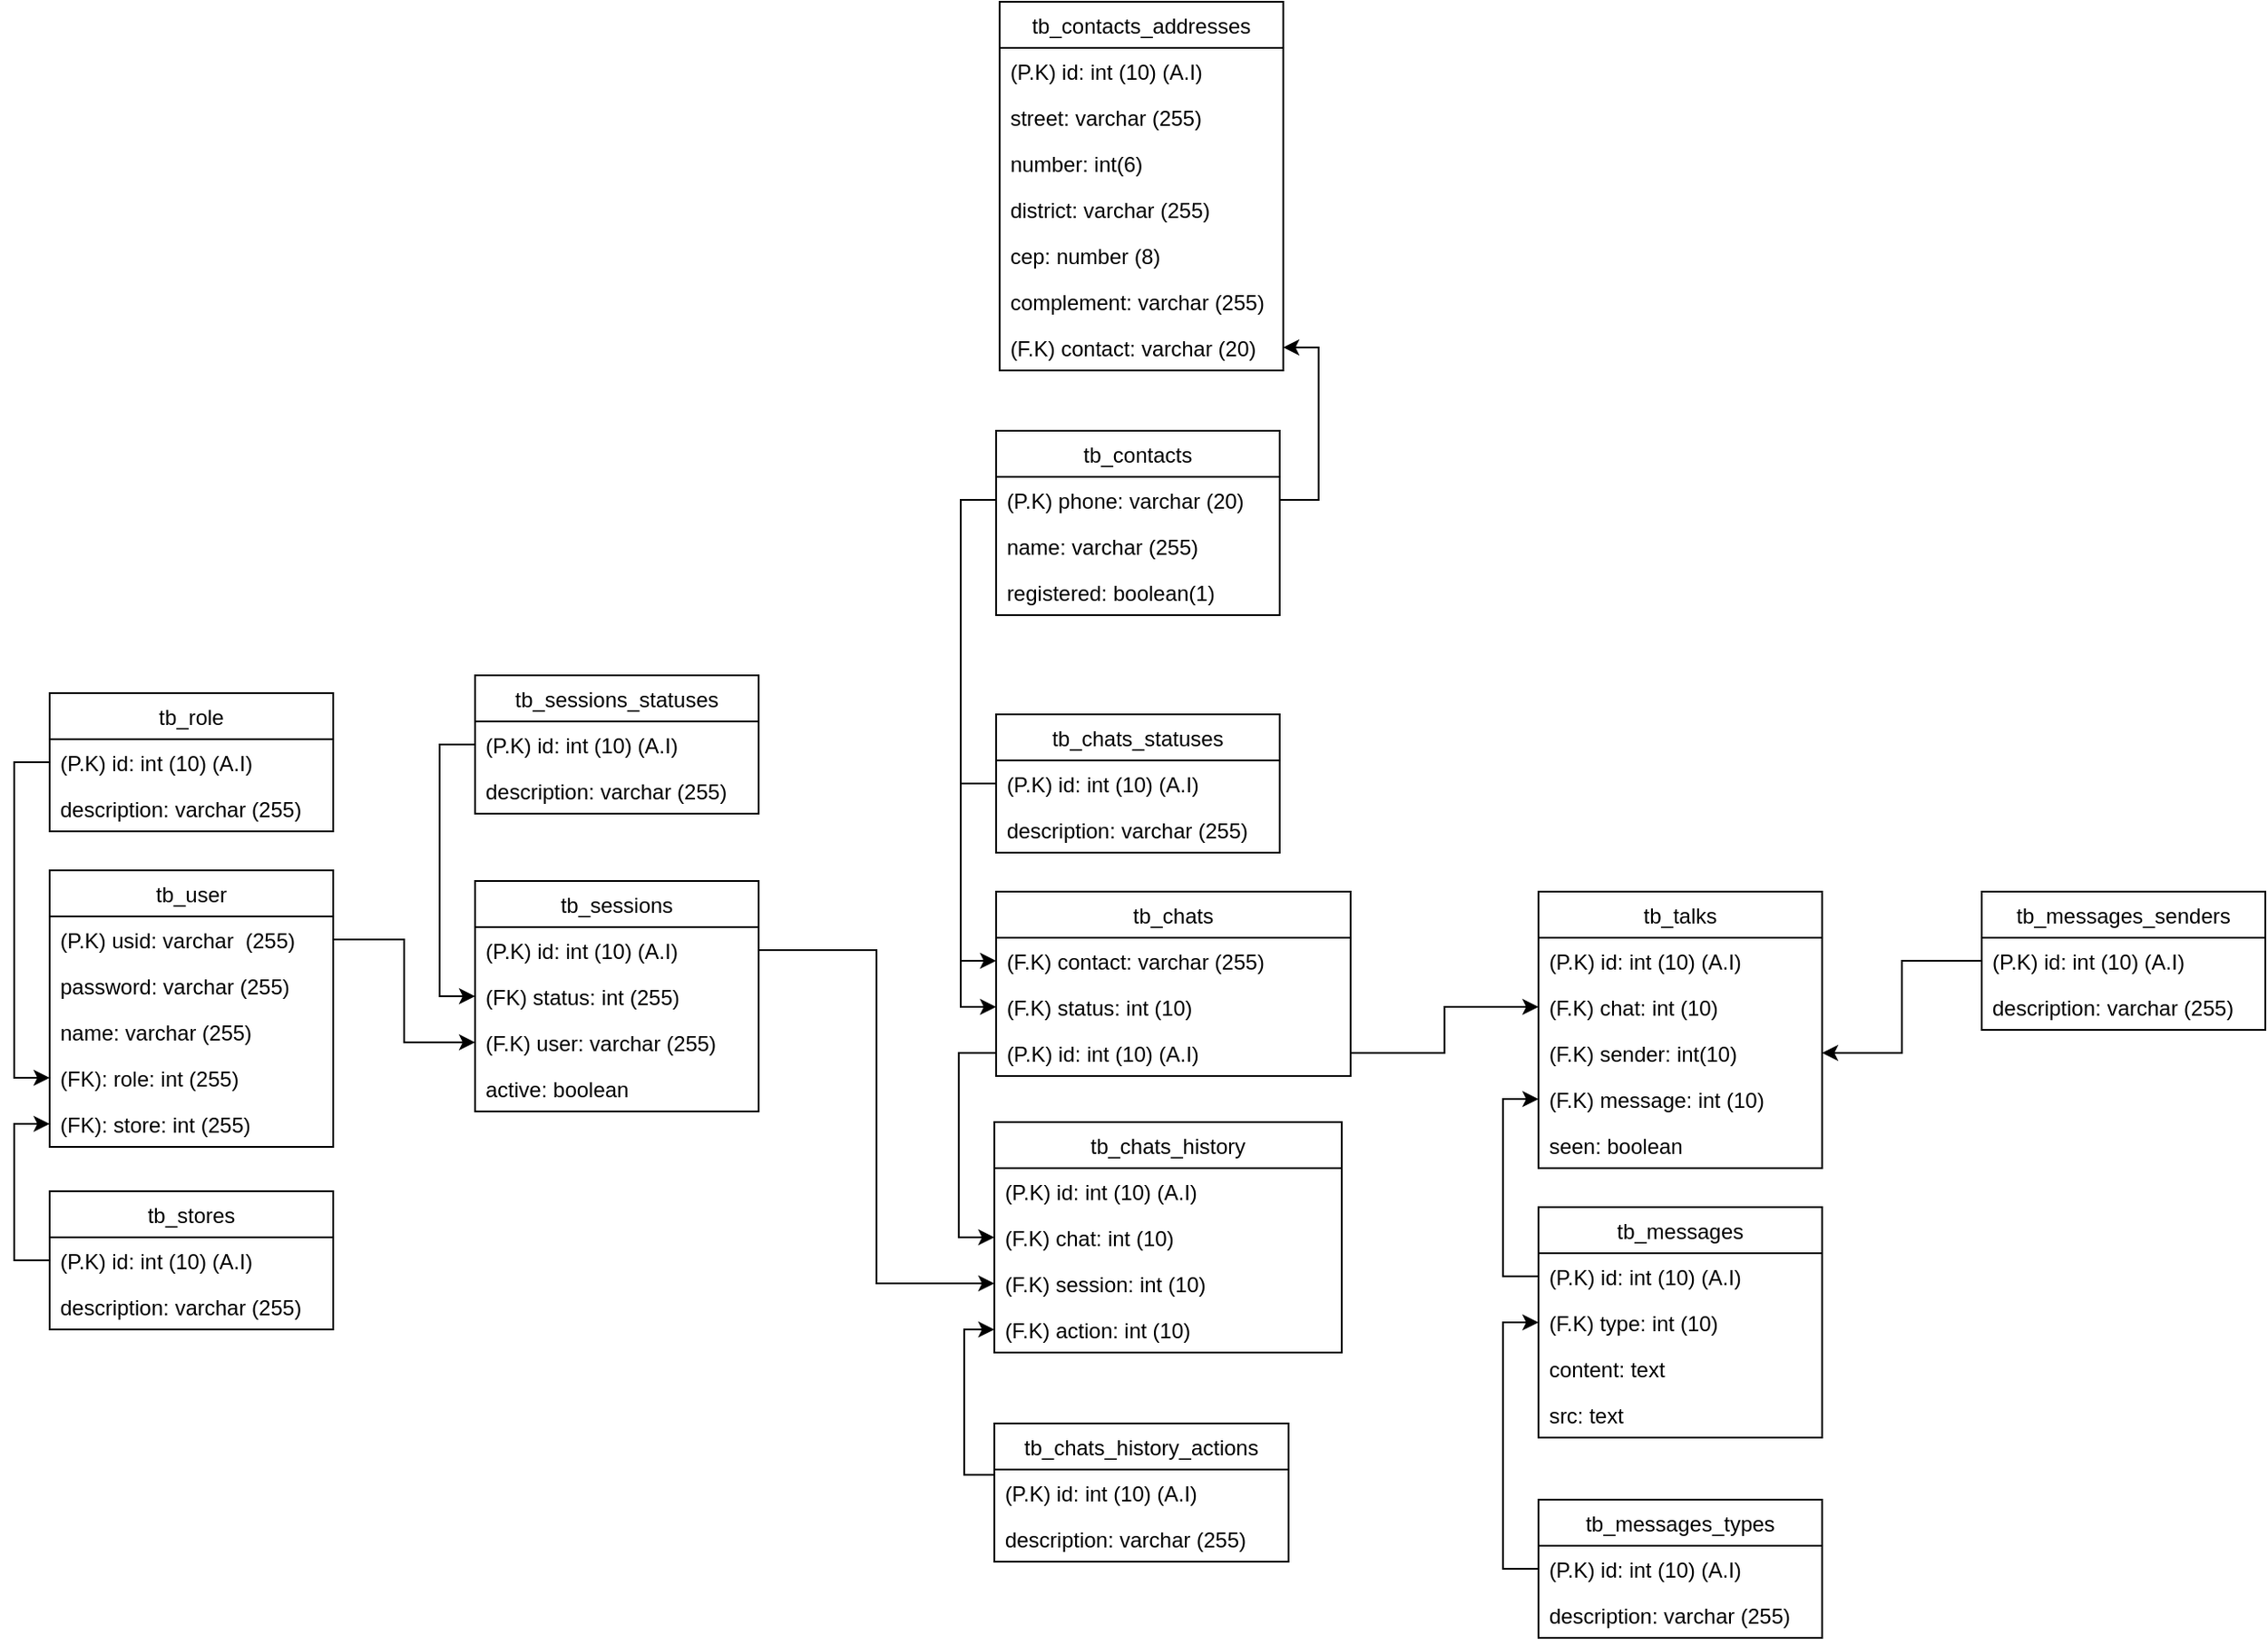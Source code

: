 <mxfile version="20.8.16" type="device"><diagram id="2EcTxf1iNhqxiwhbjNXl" name="Página-1"><mxGraphModel dx="1098" dy="1827" grid="1" gridSize="10" guides="1" tooltips="1" connect="1" arrows="1" fold="1" page="1" pageScale="1" pageWidth="827" pageHeight="1169" math="0" shadow="0"><root><mxCell id="0"/><mxCell id="1" parent="0"/><mxCell id="K1PLy7R-5NIHzpUvjpQg-1" value="tb_user" style="swimlane;fontStyle=0;childLayout=stackLayout;horizontal=1;startSize=26;fillColor=none;horizontalStack=0;resizeParent=1;resizeParentMax=0;resizeLast=0;collapsible=1;marginBottom=0;" parent="1" vertex="1"><mxGeometry x="160" y="230" width="160" height="156" as="geometry"/></mxCell><mxCell id="K1PLy7R-5NIHzpUvjpQg-2" value="(P.K) usid: varchar  (255)" style="text;strokeColor=none;fillColor=none;align=left;verticalAlign=top;spacingLeft=4;spacingRight=4;overflow=hidden;rotatable=0;points=[[0,0.5],[1,0.5]];portConstraint=eastwest;" parent="K1PLy7R-5NIHzpUvjpQg-1" vertex="1"><mxGeometry y="26" width="160" height="26" as="geometry"/></mxCell><mxCell id="K1PLy7R-5NIHzpUvjpQg-3" value="password: varchar (255)" style="text;strokeColor=none;fillColor=none;align=left;verticalAlign=top;spacingLeft=4;spacingRight=4;overflow=hidden;rotatable=0;points=[[0,0.5],[1,0.5]];portConstraint=eastwest;" parent="K1PLy7R-5NIHzpUvjpQg-1" vertex="1"><mxGeometry y="52" width="160" height="26" as="geometry"/></mxCell><mxCell id="K1PLy7R-5NIHzpUvjpQg-4" value="name: varchar (255)" style="text;strokeColor=none;fillColor=none;align=left;verticalAlign=top;spacingLeft=4;spacingRight=4;overflow=hidden;rotatable=0;points=[[0,0.5],[1,0.5]];portConstraint=eastwest;" parent="K1PLy7R-5NIHzpUvjpQg-1" vertex="1"><mxGeometry y="78" width="160" height="26" as="geometry"/></mxCell><mxCell id="K1PLy7R-5NIHzpUvjpQg-5" value="(FK): role: int (255)" style="text;strokeColor=none;fillColor=none;align=left;verticalAlign=top;spacingLeft=4;spacingRight=4;overflow=hidden;rotatable=0;points=[[0,0.5],[1,0.5]];portConstraint=eastwest;" parent="K1PLy7R-5NIHzpUvjpQg-1" vertex="1"><mxGeometry y="104" width="160" height="26" as="geometry"/></mxCell><mxCell id="ibkgwpEiyWrWjp9flBz_-4" value="(FK): store: int (255)" style="text;strokeColor=none;fillColor=none;align=left;verticalAlign=top;spacingLeft=4;spacingRight=4;overflow=hidden;rotatable=0;points=[[0,0.5],[1,0.5]];portConstraint=eastwest;" parent="K1PLy7R-5NIHzpUvjpQg-1" vertex="1"><mxGeometry y="130" width="160" height="26" as="geometry"/></mxCell><mxCell id="K1PLy7R-5NIHzpUvjpQg-6" value="tb_role" style="swimlane;fontStyle=0;childLayout=stackLayout;horizontal=1;startSize=26;fillColor=none;horizontalStack=0;resizeParent=1;resizeParentMax=0;resizeLast=0;collapsible=1;marginBottom=0;" parent="1" vertex="1"><mxGeometry x="160" y="130" width="160" height="78" as="geometry"/></mxCell><mxCell id="K1PLy7R-5NIHzpUvjpQg-7" value="(P.K) id: int (10) (A.I)" style="text;strokeColor=none;fillColor=none;align=left;verticalAlign=top;spacingLeft=4;spacingRight=4;overflow=hidden;rotatable=0;points=[[0,0.5],[1,0.5]];portConstraint=eastwest;" parent="K1PLy7R-5NIHzpUvjpQg-6" vertex="1"><mxGeometry y="26" width="160" height="26" as="geometry"/></mxCell><mxCell id="K1PLy7R-5NIHzpUvjpQg-8" value="description: varchar (255)" style="text;strokeColor=none;fillColor=none;align=left;verticalAlign=top;spacingLeft=4;spacingRight=4;overflow=hidden;rotatable=0;points=[[0,0.5],[1,0.5]];portConstraint=eastwest;" parent="K1PLy7R-5NIHzpUvjpQg-6" vertex="1"><mxGeometry y="52" width="160" height="26" as="geometry"/></mxCell><mxCell id="K1PLy7R-5NIHzpUvjpQg-10" style="edgeStyle=orthogonalEdgeStyle;rounded=0;orthogonalLoop=1;jettySize=auto;html=1;entryX=0;entryY=0.5;entryDx=0;entryDy=0;" parent="1" source="K1PLy7R-5NIHzpUvjpQg-7" target="K1PLy7R-5NIHzpUvjpQg-5" edge="1"><mxGeometry relative="1" as="geometry"/></mxCell><mxCell id="K1PLy7R-5NIHzpUvjpQg-11" value="tb_chats" style="swimlane;fontStyle=0;childLayout=stackLayout;horizontal=1;startSize=26;fillColor=none;horizontalStack=0;resizeParent=1;resizeParentMax=0;resizeLast=0;collapsible=1;marginBottom=0;" parent="1" vertex="1"><mxGeometry x="693.94" y="242" width="200" height="104" as="geometry"/></mxCell><mxCell id="K1PLy7R-5NIHzpUvjpQg-14" value="(F.K) contact: varchar (255)" style="text;strokeColor=none;fillColor=none;align=left;verticalAlign=top;spacingLeft=4;spacingRight=4;overflow=hidden;rotatable=0;points=[[0,0.5],[1,0.5]];portConstraint=eastwest;" parent="K1PLy7R-5NIHzpUvjpQg-11" vertex="1"><mxGeometry y="26" width="200" height="26" as="geometry"/></mxCell><mxCell id="K1PLy7R-5NIHzpUvjpQg-13" value="(F.K) status: int (10)" style="text;strokeColor=none;fillColor=none;align=left;verticalAlign=top;spacingLeft=4;spacingRight=4;overflow=hidden;rotatable=0;points=[[0,0.5],[1,0.5]];portConstraint=eastwest;" parent="K1PLy7R-5NIHzpUvjpQg-11" vertex="1"><mxGeometry y="52" width="200" height="26" as="geometry"/></mxCell><mxCell id="K1PLy7R-5NIHzpUvjpQg-12" value="(P.K) id: int (10) (A.I)" style="text;strokeColor=none;fillColor=none;align=left;verticalAlign=top;spacingLeft=4;spacingRight=4;overflow=hidden;rotatable=0;points=[[0,0.5],[1,0.5]];portConstraint=eastwest;" parent="K1PLy7R-5NIHzpUvjpQg-11" vertex="1"><mxGeometry y="78" width="200" height="26" as="geometry"/></mxCell><mxCell id="K1PLy7R-5NIHzpUvjpQg-19" value="tb_chats_statuses" style="swimlane;fontStyle=0;childLayout=stackLayout;horizontal=1;startSize=26;fillColor=none;horizontalStack=0;resizeParent=1;resizeParentMax=0;resizeLast=0;collapsible=1;marginBottom=0;" parent="1" vertex="1"><mxGeometry x="693.94" y="142" width="160" height="78" as="geometry"/></mxCell><mxCell id="K1PLy7R-5NIHzpUvjpQg-20" value="(P.K) id: int (10) (A.I)" style="text;strokeColor=none;fillColor=none;align=left;verticalAlign=top;spacingLeft=4;spacingRight=4;overflow=hidden;rotatable=0;points=[[0,0.5],[1,0.5]];portConstraint=eastwest;" parent="K1PLy7R-5NIHzpUvjpQg-19" vertex="1"><mxGeometry y="26" width="160" height="26" as="geometry"/></mxCell><mxCell id="K1PLy7R-5NIHzpUvjpQg-21" value="description: varchar (255)" style="text;strokeColor=none;fillColor=none;align=left;verticalAlign=top;spacingLeft=4;spacingRight=4;overflow=hidden;rotatable=0;points=[[0,0.5],[1,0.5]];portConstraint=eastwest;" parent="K1PLy7R-5NIHzpUvjpQg-19" vertex="1"><mxGeometry y="52" width="160" height="26" as="geometry"/></mxCell><mxCell id="K1PLy7R-5NIHzpUvjpQg-30" value="tb_contacts" style="swimlane;fontStyle=0;childLayout=stackLayout;horizontal=1;startSize=26;fillColor=none;horizontalStack=0;resizeParent=1;resizeParentMax=0;resizeLast=0;collapsible=1;marginBottom=0;" parent="1" vertex="1"><mxGeometry x="693.94" y="-18" width="160" height="104" as="geometry"/></mxCell><mxCell id="K1PLy7R-5NIHzpUvjpQg-31" value="(P.K) phone: varchar (20)" style="text;strokeColor=none;fillColor=none;align=left;verticalAlign=top;spacingLeft=4;spacingRight=4;overflow=hidden;rotatable=0;points=[[0,0.5],[1,0.5]];portConstraint=eastwest;" parent="K1PLy7R-5NIHzpUvjpQg-30" vertex="1"><mxGeometry y="26" width="160" height="26" as="geometry"/></mxCell><mxCell id="K1PLy7R-5NIHzpUvjpQg-32" value="name: varchar (255)" style="text;strokeColor=none;fillColor=none;align=left;verticalAlign=top;spacingLeft=4;spacingRight=4;overflow=hidden;rotatable=0;points=[[0,0.5],[1,0.5]];portConstraint=eastwest;" parent="K1PLy7R-5NIHzpUvjpQg-30" vertex="1"><mxGeometry y="52" width="160" height="26" as="geometry"/></mxCell><mxCell id="K1PLy7R-5NIHzpUvjpQg-34" value="registered: boolean(1)" style="text;strokeColor=none;fillColor=none;align=left;verticalAlign=top;spacingLeft=4;spacingRight=4;overflow=hidden;rotatable=0;points=[[0,0.5],[1,0.5]];portConstraint=eastwest;" parent="K1PLy7R-5NIHzpUvjpQg-30" vertex="1"><mxGeometry y="78" width="160" height="26" as="geometry"/></mxCell><mxCell id="K1PLy7R-5NIHzpUvjpQg-39" value="tb_chats_history" style="swimlane;fontStyle=0;childLayout=stackLayout;horizontal=1;startSize=26;fillColor=none;horizontalStack=0;resizeParent=1;resizeParentMax=0;resizeLast=0;collapsible=1;marginBottom=0;" parent="1" vertex="1"><mxGeometry x="692.94" y="372" width="196" height="130" as="geometry"/></mxCell><mxCell id="K1PLy7R-5NIHzpUvjpQg-40" value="(P.K) id: int (10) (A.I)" style="text;strokeColor=none;fillColor=none;align=left;verticalAlign=top;spacingLeft=4;spacingRight=4;overflow=hidden;rotatable=0;points=[[0,0.5],[1,0.5]];portConstraint=eastwest;" parent="K1PLy7R-5NIHzpUvjpQg-39" vertex="1"><mxGeometry y="26" width="196" height="26" as="geometry"/></mxCell><mxCell id="K1PLy7R-5NIHzpUvjpQg-41" value="(F.K) chat: int (10)" style="text;strokeColor=none;fillColor=none;align=left;verticalAlign=top;spacingLeft=4;spacingRight=4;overflow=hidden;rotatable=0;points=[[0,0.5],[1,0.5]];portConstraint=eastwest;" parent="K1PLy7R-5NIHzpUvjpQg-39" vertex="1"><mxGeometry y="52" width="196" height="26" as="geometry"/></mxCell><mxCell id="K1PLy7R-5NIHzpUvjpQg-43" value="(F.K) session: int (10)" style="text;strokeColor=none;fillColor=none;align=left;verticalAlign=top;spacingLeft=4;spacingRight=4;overflow=hidden;rotatable=0;points=[[0,0.5],[1,0.5]];portConstraint=eastwest;" parent="K1PLy7R-5NIHzpUvjpQg-39" vertex="1"><mxGeometry y="78" width="196" height="26" as="geometry"/></mxCell><mxCell id="K1PLy7R-5NIHzpUvjpQg-42" value="(F.K) action: int (10)" style="text;strokeColor=none;fillColor=none;align=left;verticalAlign=top;spacingLeft=4;spacingRight=4;overflow=hidden;rotatable=0;points=[[0,0.5],[1,0.5]];portConstraint=eastwest;" parent="K1PLy7R-5NIHzpUvjpQg-39" vertex="1"><mxGeometry y="104" width="196" height="26" as="geometry"/></mxCell><mxCell id="K1PLy7R-5NIHzpUvjpQg-48" value="tb_chats_history_actions" style="swimlane;fontStyle=0;childLayout=stackLayout;horizontal=1;startSize=26;fillColor=none;horizontalStack=0;resizeParent=1;resizeParentMax=0;resizeLast=0;collapsible=1;marginBottom=0;" parent="1" vertex="1"><mxGeometry x="692.94" y="542" width="166" height="78" as="geometry"/></mxCell><mxCell id="K1PLy7R-5NIHzpUvjpQg-49" value="(P.K) id: int (10) (A.I)" style="text;strokeColor=none;fillColor=none;align=left;verticalAlign=top;spacingLeft=4;spacingRight=4;overflow=hidden;rotatable=0;points=[[0,0.5],[1,0.5]];portConstraint=eastwest;" parent="K1PLy7R-5NIHzpUvjpQg-48" vertex="1"><mxGeometry y="26" width="166" height="26" as="geometry"/></mxCell><mxCell id="K1PLy7R-5NIHzpUvjpQg-50" value="description: varchar (255)" style="text;strokeColor=none;fillColor=none;align=left;verticalAlign=top;spacingLeft=4;spacingRight=4;overflow=hidden;rotatable=0;points=[[0,0.5],[1,0.5]];portConstraint=eastwest;" parent="K1PLy7R-5NIHzpUvjpQg-48" vertex="1"><mxGeometry y="52" width="166" height="26" as="geometry"/></mxCell><mxCell id="K1PLy7R-5NIHzpUvjpQg-58" style="edgeStyle=orthogonalEdgeStyle;rounded=0;orthogonalLoop=1;jettySize=auto;html=1;entryX=0;entryY=0.5;entryDx=0;entryDy=0;" parent="1" source="K1PLy7R-5NIHzpUvjpQg-49" target="K1PLy7R-5NIHzpUvjpQg-42" edge="1"><mxGeometry relative="1" as="geometry"><Array as="points"><mxPoint x="675.94" y="571"/><mxPoint x="675.94" y="489"/></Array></mxGeometry></mxCell><mxCell id="K1PLy7R-5NIHzpUvjpQg-61" value="tb_talks" style="swimlane;fontStyle=0;childLayout=stackLayout;horizontal=1;startSize=26;fillColor=none;horizontalStack=0;resizeParent=1;resizeParentMax=0;resizeLast=0;collapsible=1;marginBottom=0;" parent="1" vertex="1"><mxGeometry x="999.94" y="242" width="160" height="156" as="geometry"/></mxCell><mxCell id="K1PLy7R-5NIHzpUvjpQg-62" value="(P.K) id: int (10) (A.I)" style="text;strokeColor=none;fillColor=none;align=left;verticalAlign=top;spacingLeft=4;spacingRight=4;overflow=hidden;rotatable=0;points=[[0,0.5],[1,0.5]];portConstraint=eastwest;" parent="K1PLy7R-5NIHzpUvjpQg-61" vertex="1"><mxGeometry y="26" width="160" height="26" as="geometry"/></mxCell><mxCell id="K1PLy7R-5NIHzpUvjpQg-63" value="(F.K) chat: int (10)" style="text;strokeColor=none;fillColor=none;align=left;verticalAlign=top;spacingLeft=4;spacingRight=4;overflow=hidden;rotatable=0;points=[[0,0.5],[1,0.5]];portConstraint=eastwest;" parent="K1PLy7R-5NIHzpUvjpQg-61" vertex="1"><mxGeometry y="52" width="160" height="26" as="geometry"/></mxCell><mxCell id="K1PLy7R-5NIHzpUvjpQg-74" value="(F.K) sender: int(10)" style="text;strokeColor=none;fillColor=none;align=left;verticalAlign=top;spacingLeft=4;spacingRight=4;overflow=hidden;rotatable=0;points=[[0,0.5],[1,0.5]];portConstraint=eastwest;" parent="K1PLy7R-5NIHzpUvjpQg-61" vertex="1"><mxGeometry y="78" width="160" height="26" as="geometry"/></mxCell><mxCell id="K1PLy7R-5NIHzpUvjpQg-66" value="(F.K) message: int (10)" style="text;strokeColor=none;fillColor=none;align=left;verticalAlign=top;spacingLeft=4;spacingRight=4;overflow=hidden;rotatable=0;points=[[0,0.5],[1,0.5]];portConstraint=eastwest;" parent="K1PLy7R-5NIHzpUvjpQg-61" vertex="1"><mxGeometry y="104" width="160" height="26" as="geometry"/></mxCell><mxCell id="K1PLy7R-5NIHzpUvjpQg-64" value="seen: boolean" style="text;strokeColor=none;fillColor=none;align=left;verticalAlign=top;spacingLeft=4;spacingRight=4;overflow=hidden;rotatable=0;points=[[0,0.5],[1,0.5]];portConstraint=eastwest;" parent="K1PLy7R-5NIHzpUvjpQg-61" vertex="1"><mxGeometry y="130" width="160" height="26" as="geometry"/></mxCell><mxCell id="K1PLy7R-5NIHzpUvjpQg-67" style="edgeStyle=orthogonalEdgeStyle;rounded=0;orthogonalLoop=1;jettySize=auto;html=1;entryX=0;entryY=0.5;entryDx=0;entryDy=0;" parent="1" source="K1PLy7R-5NIHzpUvjpQg-12" target="K1PLy7R-5NIHzpUvjpQg-63" edge="1"><mxGeometry relative="1" as="geometry"/></mxCell><mxCell id="K1PLy7R-5NIHzpUvjpQg-68" value="tb_messages_types" style="swimlane;fontStyle=0;childLayout=stackLayout;horizontal=1;startSize=26;fillColor=none;horizontalStack=0;resizeParent=1;resizeParentMax=0;resizeLast=0;collapsible=1;marginBottom=0;" parent="1" vertex="1"><mxGeometry x="999.94" y="585" width="160" height="78" as="geometry"/></mxCell><mxCell id="K1PLy7R-5NIHzpUvjpQg-69" value="(P.K) id: int (10) (A.I)" style="text;strokeColor=none;fillColor=none;align=left;verticalAlign=top;spacingLeft=4;spacingRight=4;overflow=hidden;rotatable=0;points=[[0,0.5],[1,0.5]];portConstraint=eastwest;" parent="K1PLy7R-5NIHzpUvjpQg-68" vertex="1"><mxGeometry y="26" width="160" height="26" as="geometry"/></mxCell><mxCell id="K1PLy7R-5NIHzpUvjpQg-70" value="description: varchar (255)" style="text;strokeColor=none;fillColor=none;align=left;verticalAlign=top;spacingLeft=4;spacingRight=4;overflow=hidden;rotatable=0;points=[[0,0.5],[1,0.5]];portConstraint=eastwest;" parent="K1PLy7R-5NIHzpUvjpQg-68" vertex="1"><mxGeometry y="52" width="160" height="26" as="geometry"/></mxCell><mxCell id="K1PLy7R-5NIHzpUvjpQg-71" value="tb_messages" style="swimlane;fontStyle=0;childLayout=stackLayout;horizontal=1;startSize=26;fillColor=none;horizontalStack=0;resizeParent=1;resizeParentMax=0;resizeLast=0;collapsible=1;marginBottom=0;" parent="1" vertex="1"><mxGeometry x="999.94" y="420" width="160" height="130" as="geometry"/></mxCell><mxCell id="K1PLy7R-5NIHzpUvjpQg-72" value="(P.K) id: int (10) (A.I)" style="text;strokeColor=none;fillColor=none;align=left;verticalAlign=top;spacingLeft=4;spacingRight=4;overflow=hidden;rotatable=0;points=[[0,0.5],[1,0.5]];portConstraint=eastwest;" parent="K1PLy7R-5NIHzpUvjpQg-71" vertex="1"><mxGeometry y="26" width="160" height="26" as="geometry"/></mxCell><mxCell id="K1PLy7R-5NIHzpUvjpQg-73" value="(F.K) type: int (10)" style="text;strokeColor=none;fillColor=none;align=left;verticalAlign=top;spacingLeft=4;spacingRight=4;overflow=hidden;rotatable=0;points=[[0,0.5],[1,0.5]];portConstraint=eastwest;" parent="K1PLy7R-5NIHzpUvjpQg-71" vertex="1"><mxGeometry y="52" width="160" height="26" as="geometry"/></mxCell><mxCell id="KFU0r97ebyWP7Bhak--g-5" value="content: text" style="text;strokeColor=none;fillColor=none;align=left;verticalAlign=top;spacingLeft=4;spacingRight=4;overflow=hidden;rotatable=0;points=[[0,0.5],[1,0.5]];portConstraint=eastwest;" parent="K1PLy7R-5NIHzpUvjpQg-71" vertex="1"><mxGeometry y="78" width="160" height="26" as="geometry"/></mxCell><mxCell id="MD5iEIr7WSb2iksZf7Fd-1" value="src: text" style="text;strokeColor=none;fillColor=none;align=left;verticalAlign=top;spacingLeft=4;spacingRight=4;overflow=hidden;rotatable=0;points=[[0,0.5],[1,0.5]];portConstraint=eastwest;" vertex="1" parent="K1PLy7R-5NIHzpUvjpQg-71"><mxGeometry y="104" width="160" height="26" as="geometry"/></mxCell><mxCell id="K1PLy7R-5NIHzpUvjpQg-77" style="edgeStyle=orthogonalEdgeStyle;rounded=0;orthogonalLoop=1;jettySize=auto;html=1;entryX=0;entryY=0.5;entryDx=0;entryDy=0;" parent="1" source="K1PLy7R-5NIHzpUvjpQg-72" target="K1PLy7R-5NIHzpUvjpQg-66" edge="1"><mxGeometry relative="1" as="geometry"/></mxCell><mxCell id="3fokAXjPb4UnyvC5-uQR-1" value="tb_sessions" style="swimlane;fontStyle=0;childLayout=stackLayout;horizontal=1;startSize=26;fillColor=none;horizontalStack=0;resizeParent=1;resizeParentMax=0;resizeLast=0;collapsible=1;marginBottom=0;" parent="1" vertex="1"><mxGeometry x="400" y="236" width="160" height="130" as="geometry"/></mxCell><mxCell id="3fokAXjPb4UnyvC5-uQR-2" value="(P.K) id: int (10) (A.I)" style="text;strokeColor=none;fillColor=none;align=left;verticalAlign=top;spacingLeft=4;spacingRight=4;overflow=hidden;rotatable=0;points=[[0,0.5],[1,0.5]];portConstraint=eastwest;" parent="3fokAXjPb4UnyvC5-uQR-1" vertex="1"><mxGeometry y="26" width="160" height="26" as="geometry"/></mxCell><mxCell id="3fokAXjPb4UnyvC5-uQR-5" value="(FK) status: int (255)" style="text;strokeColor=none;fillColor=none;align=left;verticalAlign=top;spacingLeft=4;spacingRight=4;overflow=hidden;rotatable=0;points=[[0,0.5],[1,0.5]];portConstraint=eastwest;" parent="3fokAXjPb4UnyvC5-uQR-1" vertex="1"><mxGeometry y="52" width="160" height="26" as="geometry"/></mxCell><mxCell id="3fokAXjPb4UnyvC5-uQR-4" value="(F.K) user: varchar (255)" style="text;strokeColor=none;fillColor=none;align=left;verticalAlign=top;spacingLeft=4;spacingRight=4;overflow=hidden;rotatable=0;points=[[0,0.5],[1,0.5]];portConstraint=eastwest;" parent="3fokAXjPb4UnyvC5-uQR-1" vertex="1"><mxGeometry y="78" width="160" height="26" as="geometry"/></mxCell><mxCell id="3fokAXjPb4UnyvC5-uQR-6" value="active: boolean" style="text;strokeColor=none;fillColor=none;align=left;verticalAlign=top;spacingLeft=4;spacingRight=4;overflow=hidden;rotatable=0;points=[[0,0.5],[1,0.5]];portConstraint=eastwest;" parent="3fokAXjPb4UnyvC5-uQR-1" vertex="1"><mxGeometry y="104" width="160" height="26" as="geometry"/></mxCell><mxCell id="3fokAXjPb4UnyvC5-uQR-7" value="tb_sessions_statuses" style="swimlane;fontStyle=0;childLayout=stackLayout;horizontal=1;startSize=26;fillColor=none;horizontalStack=0;resizeParent=1;resizeParentMax=0;resizeLast=0;collapsible=1;marginBottom=0;" parent="1" vertex="1"><mxGeometry x="400" y="120" width="160" height="78" as="geometry"/></mxCell><mxCell id="3fokAXjPb4UnyvC5-uQR-8" value="(P.K) id: int (10) (A.I)" style="text;strokeColor=none;fillColor=none;align=left;verticalAlign=top;spacingLeft=4;spacingRight=4;overflow=hidden;rotatable=0;points=[[0,0.5],[1,0.5]];portConstraint=eastwest;" parent="3fokAXjPb4UnyvC5-uQR-7" vertex="1"><mxGeometry y="26" width="160" height="26" as="geometry"/></mxCell><mxCell id="3fokAXjPb4UnyvC5-uQR-9" value="description: varchar (255)" style="text;strokeColor=none;fillColor=none;align=left;verticalAlign=top;spacingLeft=4;spacingRight=4;overflow=hidden;rotatable=0;points=[[0,0.5],[1,0.5]];portConstraint=eastwest;" parent="3fokAXjPb4UnyvC5-uQR-7" vertex="1"><mxGeometry y="52" width="160" height="26" as="geometry"/></mxCell><mxCell id="3fokAXjPb4UnyvC5-uQR-11" style="edgeStyle=orthogonalEdgeStyle;rounded=0;orthogonalLoop=1;jettySize=auto;html=1;entryX=0;entryY=0.5;entryDx=0;entryDy=0;" parent="1" source="3fokAXjPb4UnyvC5-uQR-8" target="3fokAXjPb4UnyvC5-uQR-5" edge="1"><mxGeometry relative="1" as="geometry"/></mxCell><mxCell id="3fokAXjPb4UnyvC5-uQR-12" style="edgeStyle=orthogonalEdgeStyle;rounded=0;orthogonalLoop=1;jettySize=auto;html=1;entryX=0;entryY=0.5;entryDx=0;entryDy=0;" parent="1" source="K1PLy7R-5NIHzpUvjpQg-2" target="3fokAXjPb4UnyvC5-uQR-4" edge="1"><mxGeometry relative="1" as="geometry"/></mxCell><mxCell id="3fokAXjPb4UnyvC5-uQR-13" style="edgeStyle=orthogonalEdgeStyle;rounded=0;orthogonalLoop=1;jettySize=auto;html=1;entryX=0;entryY=0.5;entryDx=0;entryDy=0;" parent="1" source="K1PLy7R-5NIHzpUvjpQg-12" target="K1PLy7R-5NIHzpUvjpQg-41" edge="1"><mxGeometry relative="1" as="geometry"/></mxCell><mxCell id="3fokAXjPb4UnyvC5-uQR-14" style="edgeStyle=orthogonalEdgeStyle;rounded=0;orthogonalLoop=1;jettySize=auto;html=1;entryX=0;entryY=0.5;entryDx=0;entryDy=0;" parent="1" source="K1PLy7R-5NIHzpUvjpQg-20" target="K1PLy7R-5NIHzpUvjpQg-13" edge="1"><mxGeometry relative="1" as="geometry"><Array as="points"><mxPoint x="674" y="181"/><mxPoint x="674" y="307"/></Array></mxGeometry></mxCell><mxCell id="3fokAXjPb4UnyvC5-uQR-15" style="edgeStyle=orthogonalEdgeStyle;rounded=0;orthogonalLoop=1;jettySize=auto;html=1;entryX=0;entryY=0.5;entryDx=0;entryDy=0;" parent="1" source="K1PLy7R-5NIHzpUvjpQg-31" target="K1PLy7R-5NIHzpUvjpQg-14" edge="1"><mxGeometry relative="1" as="geometry"><Array as="points"><mxPoint x="674" y="21"/><mxPoint x="674" y="281"/></Array></mxGeometry></mxCell><mxCell id="3fokAXjPb4UnyvC5-uQR-16" style="edgeStyle=orthogonalEdgeStyle;rounded=0;orthogonalLoop=1;jettySize=auto;html=1;entryX=0;entryY=0.5;entryDx=0;entryDy=0;" parent="1" source="3fokAXjPb4UnyvC5-uQR-2" target="K1PLy7R-5NIHzpUvjpQg-43" edge="1"><mxGeometry relative="1" as="geometry"/></mxCell><mxCell id="3fokAXjPb4UnyvC5-uQR-17" value="tb_contacts_addresses" style="swimlane;fontStyle=0;childLayout=stackLayout;horizontal=1;startSize=26;fillColor=none;horizontalStack=0;resizeParent=1;resizeParentMax=0;resizeLast=0;collapsible=1;marginBottom=0;" parent="1" vertex="1"><mxGeometry x="695.94" y="-260" width="160" height="208" as="geometry"/></mxCell><mxCell id="3fokAXjPb4UnyvC5-uQR-18" value="(P.K) id: int (10) (A.I)" style="text;strokeColor=none;fillColor=none;align=left;verticalAlign=top;spacingLeft=4;spacingRight=4;overflow=hidden;rotatable=0;points=[[0,0.5],[1,0.5]];portConstraint=eastwest;" parent="3fokAXjPb4UnyvC5-uQR-17" vertex="1"><mxGeometry y="26" width="160" height="26" as="geometry"/></mxCell><mxCell id="3fokAXjPb4UnyvC5-uQR-19" value="street: varchar (255)" style="text;strokeColor=none;fillColor=none;align=left;verticalAlign=top;spacingLeft=4;spacingRight=4;overflow=hidden;rotatable=0;points=[[0,0.5],[1,0.5]];portConstraint=eastwest;" parent="3fokAXjPb4UnyvC5-uQR-17" vertex="1"><mxGeometry y="52" width="160" height="26" as="geometry"/></mxCell><mxCell id="3fokAXjPb4UnyvC5-uQR-20" value="number: int(6)" style="text;strokeColor=none;fillColor=none;align=left;verticalAlign=top;spacingLeft=4;spacingRight=4;overflow=hidden;rotatable=0;points=[[0,0.5],[1,0.5]];portConstraint=eastwest;" parent="3fokAXjPb4UnyvC5-uQR-17" vertex="1"><mxGeometry y="78" width="160" height="26" as="geometry"/></mxCell><mxCell id="3fokAXjPb4UnyvC5-uQR-21" value="district: varchar (255)" style="text;strokeColor=none;fillColor=none;align=left;verticalAlign=top;spacingLeft=4;spacingRight=4;overflow=hidden;rotatable=0;points=[[0,0.5],[1,0.5]];portConstraint=eastwest;" parent="3fokAXjPb4UnyvC5-uQR-17" vertex="1"><mxGeometry y="104" width="160" height="26" as="geometry"/></mxCell><mxCell id="3fokAXjPb4UnyvC5-uQR-22" value="cep: number (8)" style="text;strokeColor=none;fillColor=none;align=left;verticalAlign=top;spacingLeft=4;spacingRight=4;overflow=hidden;rotatable=0;points=[[0,0.5],[1,0.5]];portConstraint=eastwest;" parent="3fokAXjPb4UnyvC5-uQR-17" vertex="1"><mxGeometry y="130" width="160" height="26" as="geometry"/></mxCell><mxCell id="3fokAXjPb4UnyvC5-uQR-23" value="complement: varchar (255)" style="text;strokeColor=none;fillColor=none;align=left;verticalAlign=top;spacingLeft=4;spacingRight=4;overflow=hidden;rotatable=0;points=[[0,0.5],[1,0.5]];portConstraint=eastwest;" parent="3fokAXjPb4UnyvC5-uQR-17" vertex="1"><mxGeometry y="156" width="160" height="26" as="geometry"/></mxCell><mxCell id="3fokAXjPb4UnyvC5-uQR-24" value="(F.K) contact: varchar (20)" style="text;strokeColor=none;fillColor=none;align=left;verticalAlign=top;spacingLeft=4;spacingRight=4;overflow=hidden;rotatable=0;points=[[0,0.5],[1,0.5]];portConstraint=eastwest;" parent="3fokAXjPb4UnyvC5-uQR-17" vertex="1"><mxGeometry y="182" width="160" height="26" as="geometry"/></mxCell><mxCell id="3fokAXjPb4UnyvC5-uQR-25" style="edgeStyle=orthogonalEdgeStyle;rounded=0;orthogonalLoop=1;jettySize=auto;html=1;entryX=1;entryY=0.5;entryDx=0;entryDy=0;" parent="1" source="K1PLy7R-5NIHzpUvjpQg-31" target="3fokAXjPb4UnyvC5-uQR-24" edge="1"><mxGeometry relative="1" as="geometry"/></mxCell><mxCell id="ibkgwpEiyWrWjp9flBz_-1" value="tb_stores" style="swimlane;fontStyle=0;childLayout=stackLayout;horizontal=1;startSize=26;fillColor=none;horizontalStack=0;resizeParent=1;resizeParentMax=0;resizeLast=0;collapsible=1;marginBottom=0;" parent="1" vertex="1"><mxGeometry x="160" y="411" width="160" height="78" as="geometry"/></mxCell><mxCell id="ibkgwpEiyWrWjp9flBz_-2" value="(P.K) id: int (10) (A.I)" style="text;strokeColor=none;fillColor=none;align=left;verticalAlign=top;spacingLeft=4;spacingRight=4;overflow=hidden;rotatable=0;points=[[0,0.5],[1,0.5]];portConstraint=eastwest;" parent="ibkgwpEiyWrWjp9flBz_-1" vertex="1"><mxGeometry y="26" width="160" height="26" as="geometry"/></mxCell><mxCell id="ibkgwpEiyWrWjp9flBz_-3" value="description: varchar (255)" style="text;strokeColor=none;fillColor=none;align=left;verticalAlign=top;spacingLeft=4;spacingRight=4;overflow=hidden;rotatable=0;points=[[0,0.5],[1,0.5]];portConstraint=eastwest;" parent="ibkgwpEiyWrWjp9flBz_-1" vertex="1"><mxGeometry y="52" width="160" height="26" as="geometry"/></mxCell><mxCell id="ibkgwpEiyWrWjp9flBz_-5" style="edgeStyle=orthogonalEdgeStyle;rounded=0;orthogonalLoop=1;jettySize=auto;html=1;entryX=0;entryY=0.5;entryDx=0;entryDy=0;" parent="1" source="ibkgwpEiyWrWjp9flBz_-2" target="ibkgwpEiyWrWjp9flBz_-4" edge="1"><mxGeometry relative="1" as="geometry"><Array as="points"><mxPoint x="140" y="450"/><mxPoint x="140" y="373"/></Array></mxGeometry></mxCell><mxCell id="KFU0r97ebyWP7Bhak--g-2" value="tb_messages_senders" style="swimlane;fontStyle=0;childLayout=stackLayout;horizontal=1;startSize=26;fillColor=none;horizontalStack=0;resizeParent=1;resizeParentMax=0;resizeLast=0;collapsible=1;marginBottom=0;" parent="1" vertex="1"><mxGeometry x="1250" y="242" width="160" height="78" as="geometry"/></mxCell><mxCell id="KFU0r97ebyWP7Bhak--g-3" value="(P.K) id: int (10) (A.I)" style="text;strokeColor=none;fillColor=none;align=left;verticalAlign=top;spacingLeft=4;spacingRight=4;overflow=hidden;rotatable=0;points=[[0,0.5],[1,0.5]];portConstraint=eastwest;" parent="KFU0r97ebyWP7Bhak--g-2" vertex="1"><mxGeometry y="26" width="160" height="26" as="geometry"/></mxCell><mxCell id="KFU0r97ebyWP7Bhak--g-4" value="description: varchar (255)" style="text;strokeColor=none;fillColor=none;align=left;verticalAlign=top;spacingLeft=4;spacingRight=4;overflow=hidden;rotatable=0;points=[[0,0.5],[1,0.5]];portConstraint=eastwest;" parent="KFU0r97ebyWP7Bhak--g-2" vertex="1"><mxGeometry y="52" width="160" height="26" as="geometry"/></mxCell><mxCell id="KFU0r97ebyWP7Bhak--g-7" style="edgeStyle=orthogonalEdgeStyle;rounded=0;orthogonalLoop=1;jettySize=auto;html=1;" parent="1" source="KFU0r97ebyWP7Bhak--g-3" target="K1PLy7R-5NIHzpUvjpQg-74" edge="1"><mxGeometry relative="1" as="geometry"/></mxCell><mxCell id="MD5iEIr7WSb2iksZf7Fd-2" style="edgeStyle=orthogonalEdgeStyle;rounded=0;orthogonalLoop=1;jettySize=auto;html=1;entryX=0;entryY=0.5;entryDx=0;entryDy=0;" edge="1" parent="1" source="K1PLy7R-5NIHzpUvjpQg-69" target="K1PLy7R-5NIHzpUvjpQg-73"><mxGeometry relative="1" as="geometry"/></mxCell></root></mxGraphModel></diagram></mxfile>
